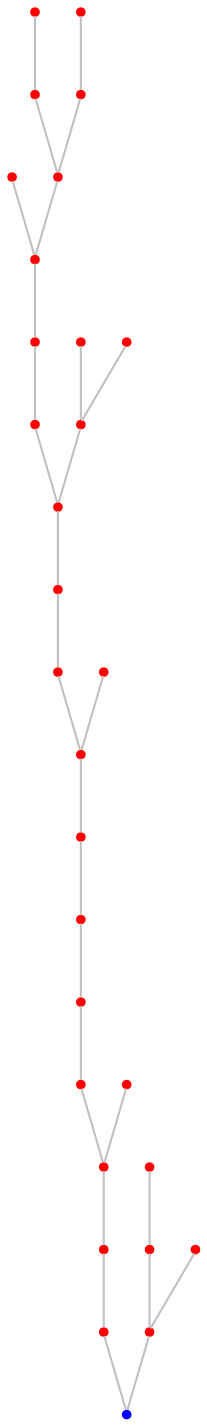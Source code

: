 graph {
	0 [color=blue shape=point]
	11 [color=red shape=point]
	11 -- 0 [color=gray]
	24 [color=red shape=point]
	24 -- 11 [color=gray]
	13 [color=red shape=point]
	13 -- 24 [color=gray]
	20 [color=red shape=point]
	20 -- 13 [color=gray]
	4 [color=red shape=point]
	4 -- 0 [color=gray]
	22 [color=red shape=point]
	22 -- 20 [color=gray]
	1 [color=red shape=point]
	1 -- 22 [color=gray]
	18 [color=red shape=point]
	18 -- 1 [color=gray]
	14 [color=red shape=point]
	14 -- 18 [color=gray]
	10 [color=red shape=point]
	10 -- 14 [color=gray]
	26 [color=red shape=point]
	26 -- 10 [color=gray]
	12 [color=red shape=point]
	12 -- 26 [color=gray]
	6 [color=red shape=point]
	6 -- 12 [color=gray]
	7 [color=red shape=point]
	7 -- 6 [color=gray]
	17 [color=red shape=point]
	17 -- 7 [color=gray]
	25 [color=red shape=point]
	25 -- 17 [color=gray]
	29 [color=red shape=point]
	29 -- 12 [color=gray]
	19 [color=red shape=point]
	19 -- 29 [color=gray]
	27 [color=red shape=point]
	27 -- 14 [color=gray]
	2 [color=red shape=point]
	2 -- 17 [color=gray]
	8 [color=red shape=point]
	8 -- 2 [color=gray]
	16 [color=red shape=point]
	16 -- 2 [color=gray]
	23 [color=red shape=point]
	23 -- 16 [color=gray]
	3 [color=red shape=point]
	3 -- 4 [color=gray]
	28 [color=red shape=point]
	28 -- 3 [color=gray]
	5 [color=red shape=point]
	5 -- 13 [color=gray]
	21 [color=red shape=point]
	21 -- 29 [color=gray]
	9 [color=red shape=point]
	9 -- 8 [color=gray]
	15 [color=red shape=point]
	15 -- 4 [color=gray]
}
